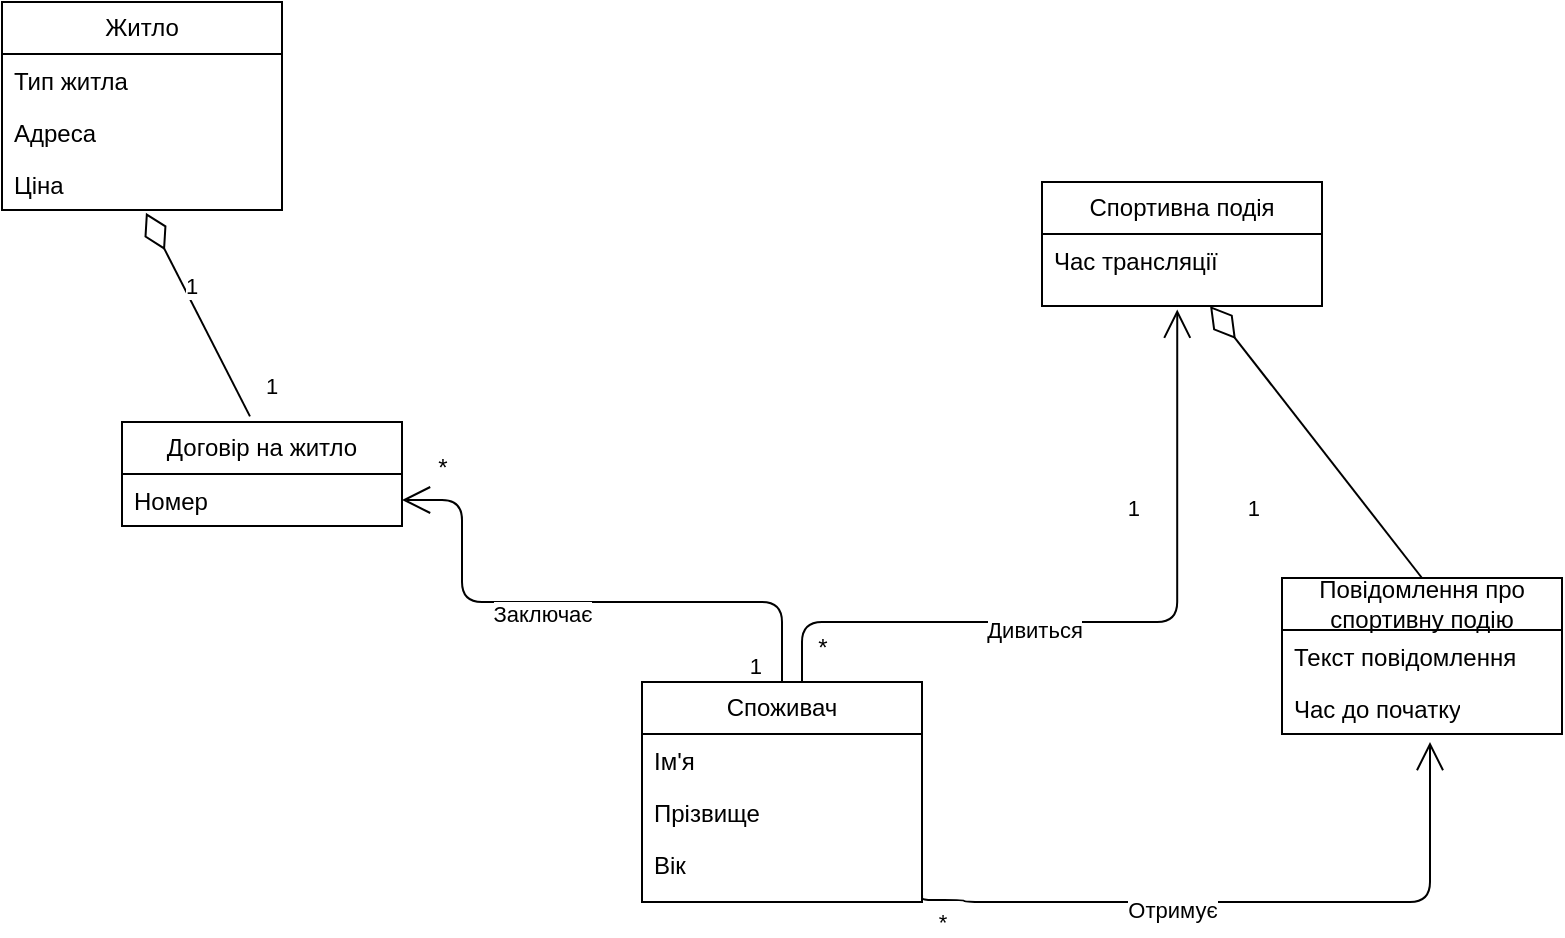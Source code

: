 <mxfile version="22.0.5" type="device">
  <diagram id="mCyr1kptdM3YggUfpTlr" name="Page-1">
    <mxGraphModel dx="1050" dy="1623" grid="1" gridSize="10" guides="1" tooltips="1" connect="1" arrows="1" fold="1" page="1" pageScale="1" pageWidth="850" pageHeight="1100" math="0" shadow="0">
      <root>
        <mxCell id="0" />
        <mxCell id="1" parent="0" />
        <mxCell id="BX8XX_dDCvrmRYUMiVKJ-42" value="Cпоживач" style="swimlane;fontStyle=0;childLayout=stackLayout;horizontal=1;startSize=26;fillColor=none;horizontalStack=0;resizeParent=1;resizeParentMax=0;resizeLast=0;collapsible=1;marginBottom=0;whiteSpace=wrap;html=1;" parent="1" vertex="1">
          <mxGeometry x="370" y="-390" width="140" height="110" as="geometry" />
        </mxCell>
        <mxCell id="BX8XX_dDCvrmRYUMiVKJ-43" value="Ім&#39;я" style="text;strokeColor=none;fillColor=none;align=left;verticalAlign=top;spacingLeft=4;spacingRight=4;overflow=hidden;rotatable=0;points=[[0,0.5],[1,0.5]];portConstraint=eastwest;whiteSpace=wrap;html=1;" parent="BX8XX_dDCvrmRYUMiVKJ-42" vertex="1">
          <mxGeometry y="26" width="140" height="26" as="geometry" />
        </mxCell>
        <mxCell id="BX8XX_dDCvrmRYUMiVKJ-44" value="Прізвище" style="text;strokeColor=none;fillColor=none;align=left;verticalAlign=top;spacingLeft=4;spacingRight=4;overflow=hidden;rotatable=0;points=[[0,0.5],[1,0.5]];portConstraint=eastwest;whiteSpace=wrap;html=1;" parent="BX8XX_dDCvrmRYUMiVKJ-42" vertex="1">
          <mxGeometry y="52" width="140" height="26" as="geometry" />
        </mxCell>
        <mxCell id="BX8XX_dDCvrmRYUMiVKJ-45" value="Вік&lt;br&gt;&lt;br&gt;" style="text;strokeColor=none;fillColor=none;align=left;verticalAlign=top;spacingLeft=4;spacingRight=4;overflow=hidden;rotatable=0;points=[[0,0.5],[1,0.5]];portConstraint=eastwest;whiteSpace=wrap;html=1;" parent="BX8XX_dDCvrmRYUMiVKJ-42" vertex="1">
          <mxGeometry y="78" width="140" height="32" as="geometry" />
        </mxCell>
        <mxCell id="BX8XX_dDCvrmRYUMiVKJ-46" value="Спортивна подія" style="swimlane;fontStyle=0;childLayout=stackLayout;horizontal=1;startSize=26;fillColor=none;horizontalStack=0;resizeParent=1;resizeParentMax=0;resizeLast=0;collapsible=1;marginBottom=0;whiteSpace=wrap;html=1;" parent="1" vertex="1">
          <mxGeometry x="570" y="-640" width="140" height="62" as="geometry" />
        </mxCell>
        <mxCell id="BX8XX_dDCvrmRYUMiVKJ-49" value="Час трансляції&lt;br&gt;&lt;br&gt;" style="text;strokeColor=none;fillColor=none;align=left;verticalAlign=top;spacingLeft=4;spacingRight=4;overflow=hidden;rotatable=0;points=[[0,0.5],[1,0.5]];portConstraint=eastwest;whiteSpace=wrap;html=1;" parent="BX8XX_dDCvrmRYUMiVKJ-46" vertex="1">
          <mxGeometry y="26" width="140" height="36" as="geometry" />
        </mxCell>
        <mxCell id="BX8XX_dDCvrmRYUMiVKJ-51" value="Житло" style="swimlane;fontStyle=0;childLayout=stackLayout;horizontal=1;startSize=26;fillColor=none;horizontalStack=0;resizeParent=1;resizeParentMax=0;resizeLast=0;collapsible=1;marginBottom=0;whiteSpace=wrap;html=1;" parent="1" vertex="1">
          <mxGeometry x="50" y="-730" width="140" height="104" as="geometry" />
        </mxCell>
        <mxCell id="BX8XX_dDCvrmRYUMiVKJ-52" value="Тип житла&lt;span style=&quot;white-space: pre;&quot;&gt;&#x9;&lt;/span&gt;" style="text;strokeColor=none;fillColor=none;align=left;verticalAlign=top;spacingLeft=4;spacingRight=4;overflow=hidden;rotatable=0;points=[[0,0.5],[1,0.5]];portConstraint=eastwest;whiteSpace=wrap;html=1;" parent="BX8XX_dDCvrmRYUMiVKJ-51" vertex="1">
          <mxGeometry y="26" width="140" height="26" as="geometry" />
        </mxCell>
        <mxCell id="BX8XX_dDCvrmRYUMiVKJ-53" value="Адреса" style="text;strokeColor=none;fillColor=none;align=left;verticalAlign=top;spacingLeft=4;spacingRight=4;overflow=hidden;rotatable=0;points=[[0,0.5],[1,0.5]];portConstraint=eastwest;whiteSpace=wrap;html=1;" parent="BX8XX_dDCvrmRYUMiVKJ-51" vertex="1">
          <mxGeometry y="52" width="140" height="26" as="geometry" />
        </mxCell>
        <mxCell id="BX8XX_dDCvrmRYUMiVKJ-56" value="Ціна" style="text;strokeColor=none;fillColor=none;align=left;verticalAlign=top;spacingLeft=4;spacingRight=4;overflow=hidden;rotatable=0;points=[[0,0.5],[1,0.5]];portConstraint=eastwest;whiteSpace=wrap;html=1;" parent="BX8XX_dDCvrmRYUMiVKJ-51" vertex="1">
          <mxGeometry y="78" width="140" height="26" as="geometry" />
        </mxCell>
        <mxCell id="BX8XX_dDCvrmRYUMiVKJ-58" value="Договір на житло" style="swimlane;fontStyle=0;childLayout=stackLayout;horizontal=1;startSize=26;fillColor=none;horizontalStack=0;resizeParent=1;resizeParentMax=0;resizeLast=0;collapsible=1;marginBottom=0;whiteSpace=wrap;html=1;" parent="1" vertex="1">
          <mxGeometry x="110" y="-520" width="140" height="52" as="geometry" />
        </mxCell>
        <mxCell id="BX8XX_dDCvrmRYUMiVKJ-59" value="Номер" style="text;strokeColor=none;fillColor=none;align=left;verticalAlign=top;spacingLeft=4;spacingRight=4;overflow=hidden;rotatable=0;points=[[0,0.5],[1,0.5]];portConstraint=eastwest;whiteSpace=wrap;html=1;" parent="BX8XX_dDCvrmRYUMiVKJ-58" vertex="1">
          <mxGeometry y="26" width="140" height="26" as="geometry" />
        </mxCell>
        <mxCell id="BX8XX_dDCvrmRYUMiVKJ-63" value="" style="endArrow=none;html=1;startSize=12;startArrow=open;startFill=0;edgeStyle=orthogonalEdgeStyle;entryX=0.5;entryY=0;entryDx=0;entryDy=0;" parent="1" source="BX8XX_dDCvrmRYUMiVKJ-58" target="BX8XX_dDCvrmRYUMiVKJ-42" edge="1">
          <mxGeometry relative="1" as="geometry">
            <mxPoint x="280" y="-570" as="sourcePoint" />
            <mxPoint x="280" y="-724" as="targetPoint" />
            <Array as="points">
              <mxPoint x="280" y="-481" />
              <mxPoint x="280" y="-430" />
              <mxPoint x="440" y="-430" />
            </Array>
          </mxGeometry>
        </mxCell>
        <mxCell id="BX8XX_dDCvrmRYUMiVKJ-65" value="1" style="edgeLabel;resizable=0;html=1;align=right;verticalAlign=bottom;" parent="BX8XX_dDCvrmRYUMiVKJ-63" connectable="0" vertex="1">
          <mxGeometry x="1" relative="1" as="geometry">
            <mxPoint x="-10" as="offset" />
          </mxGeometry>
        </mxCell>
        <mxCell id="BX8XX_dDCvrmRYUMiVKJ-66" value="Заключає" style="edgeLabel;html=1;align=center;verticalAlign=middle;resizable=0;points=[];" parent="BX8XX_dDCvrmRYUMiVKJ-63" connectable="0" vertex="1">
          <mxGeometry x="0.066" y="-1" relative="1" as="geometry">
            <mxPoint x="-29" y="5" as="offset" />
          </mxGeometry>
        </mxCell>
        <mxCell id="BX8XX_dDCvrmRYUMiVKJ-68" value="" style="endArrow=none;html=1;endSize=12;startArrow=diamondThin;startSize=18;startFill=0;exitX=0.514;exitY=1.054;exitDx=0;exitDy=0;exitPerimeter=0;entryX=0.457;entryY=-0.054;entryDx=0;entryDy=0;entryPerimeter=0;" parent="1" source="BX8XX_dDCvrmRYUMiVKJ-56" target="BX8XX_dDCvrmRYUMiVKJ-58" edge="1">
          <mxGeometry relative="1" as="geometry">
            <mxPoint x="600" y="-750" as="sourcePoint" />
            <mxPoint x="600" y="-880" as="targetPoint" />
          </mxGeometry>
        </mxCell>
        <mxCell id="BX8XX_dDCvrmRYUMiVKJ-71" value="1" style="edgeLabel;resizable=0;html=1;align=left;verticalAlign=bottom;" parent="1" connectable="0" vertex="1">
          <mxGeometry x="180" y="-530" as="geometry" />
        </mxCell>
        <mxCell id="BX8XX_dDCvrmRYUMiVKJ-72" value="1" style="edgeLabel;resizable=0;html=1;align=left;verticalAlign=bottom;" parent="1" connectable="0" vertex="1">
          <mxGeometry x="140" y="-580" as="geometry" />
        </mxCell>
        <mxCell id="BX8XX_dDCvrmRYUMiVKJ-77" value="" style="endArrow=none;html=1;startSize=12;startArrow=open;startFill=0;edgeStyle=orthogonalEdgeStyle;exitX=0.483;exitY=1.05;exitDx=0;exitDy=0;exitPerimeter=0;" parent="1" source="BX8XX_dDCvrmRYUMiVKJ-49" edge="1">
          <mxGeometry relative="1" as="geometry">
            <mxPoint x="570" y="-510" as="sourcePoint" />
            <mxPoint x="450" y="-390" as="targetPoint" />
            <Array as="points">
              <mxPoint x="638" y="-420" />
              <mxPoint x="450" y="-420" />
            </Array>
          </mxGeometry>
        </mxCell>
        <mxCell id="BX8XX_dDCvrmRYUMiVKJ-79" value="Дивиться" style="edgeLabel;html=1;align=center;verticalAlign=middle;resizable=0;points=[];" parent="BX8XX_dDCvrmRYUMiVKJ-77" connectable="0" vertex="1">
          <mxGeometry x="0.066" y="-1" relative="1" as="geometry">
            <mxPoint x="-29" y="5" as="offset" />
          </mxGeometry>
        </mxCell>
        <mxCell id="BX8XX_dDCvrmRYUMiVKJ-80" value="Повідомлення про спортивну подію" style="swimlane;fontStyle=0;childLayout=stackLayout;horizontal=1;startSize=26;fillColor=none;horizontalStack=0;resizeParent=1;resizeParentMax=0;resizeLast=0;collapsible=1;marginBottom=0;whiteSpace=wrap;html=1;" parent="1" vertex="1">
          <mxGeometry x="690" y="-442" width="140" height="78" as="geometry" />
        </mxCell>
        <mxCell id="BX8XX_dDCvrmRYUMiVKJ-81" value="Текст повідомлення" style="text;strokeColor=none;fillColor=none;align=left;verticalAlign=top;spacingLeft=4;spacingRight=4;overflow=hidden;rotatable=0;points=[[0,0.5],[1,0.5]];portConstraint=eastwest;whiteSpace=wrap;html=1;" parent="BX8XX_dDCvrmRYUMiVKJ-80" vertex="1">
          <mxGeometry y="26" width="140" height="26" as="geometry" />
        </mxCell>
        <mxCell id="BX8XX_dDCvrmRYUMiVKJ-93" value="Час до початку" style="text;strokeColor=none;fillColor=none;align=left;verticalAlign=top;spacingLeft=4;spacingRight=4;overflow=hidden;rotatable=0;points=[[0,0.5],[1,0.5]];portConstraint=eastwest;whiteSpace=wrap;html=1;" parent="BX8XX_dDCvrmRYUMiVKJ-80" vertex="1">
          <mxGeometry y="52" width="140" height="26" as="geometry" />
        </mxCell>
        <mxCell id="BX8XX_dDCvrmRYUMiVKJ-85" value="" style="endArrow=none;html=1;startSize=12;startArrow=open;startFill=0;edgeStyle=orthogonalEdgeStyle;entryX=1.011;entryY=0.105;entryDx=0;entryDy=0;entryPerimeter=0;" parent="1" edge="1">
          <mxGeometry relative="1" as="geometry">
            <mxPoint x="764" y="-360" as="sourcePoint" />
            <mxPoint x="510.04" y="-283.39" as="targetPoint" />
            <Array as="points">
              <mxPoint x="764" y="-280" />
              <mxPoint x="531" y="-280" />
              <mxPoint x="531" y="-281" />
              <mxPoint x="510" y="-281" />
            </Array>
          </mxGeometry>
        </mxCell>
        <mxCell id="BX8XX_dDCvrmRYUMiVKJ-86" value="Отримує" style="edgeLabel;html=1;align=center;verticalAlign=middle;resizable=0;points=[];" parent="BX8XX_dDCvrmRYUMiVKJ-85" connectable="0" vertex="1">
          <mxGeometry x="0.066" y="-1" relative="1" as="geometry">
            <mxPoint x="-29" y="5" as="offset" />
          </mxGeometry>
        </mxCell>
        <mxCell id="BX8XX_dDCvrmRYUMiVKJ-96" value="*" style="edgeLabel;html=1;align=center;verticalAlign=middle;resizable=0;points=[];" parent="BX8XX_dDCvrmRYUMiVKJ-85" vertex="1" connectable="0">
          <mxGeometry x="0.928" y="4" relative="1" as="geometry">
            <mxPoint y="7" as="offset" />
          </mxGeometry>
        </mxCell>
        <mxCell id="BX8XX_dDCvrmRYUMiVKJ-88" value="" style="endArrow=none;html=1;endSize=12;startArrow=diamondThin;startSize=18;startFill=0;entryX=0.5;entryY=0;entryDx=0;entryDy=0;" parent="1" source="BX8XX_dDCvrmRYUMiVKJ-49" target="BX8XX_dDCvrmRYUMiVKJ-80" edge="1">
          <mxGeometry relative="1" as="geometry">
            <mxPoint x="600" y="-740" as="sourcePoint" />
            <mxPoint x="600" y="-880" as="targetPoint" />
          </mxGeometry>
        </mxCell>
        <mxCell id="BX8XX_dDCvrmRYUMiVKJ-91" value="1" style="edgeLabel;resizable=0;html=1;align=right;verticalAlign=top;" parent="1" connectable="0" vertex="1">
          <mxGeometry x="540" y="-490" width="140" as="geometry" />
        </mxCell>
        <mxCell id="BX8XX_dDCvrmRYUMiVKJ-95" value="1" style="edgeLabel;resizable=0;html=1;align=right;verticalAlign=top;" parent="1" connectable="0" vertex="1">
          <mxGeometry x="480" y="-490" width="140" as="geometry" />
        </mxCell>
        <mxCell id="BX8XX_dDCvrmRYUMiVKJ-97" value="*" style="text;html=1;align=center;verticalAlign=middle;resizable=0;points=[];autosize=1;strokeColor=none;fillColor=none;" parent="1" vertex="1">
          <mxGeometry x="445" y="-422" width="30" height="30" as="geometry" />
        </mxCell>
        <mxCell id="BX8XX_dDCvrmRYUMiVKJ-98" value="*" style="text;html=1;align=center;verticalAlign=middle;resizable=0;points=[];autosize=1;strokeColor=none;fillColor=none;" parent="1" vertex="1">
          <mxGeometry x="255" y="-512" width="30" height="30" as="geometry" />
        </mxCell>
      </root>
    </mxGraphModel>
  </diagram>
</mxfile>
